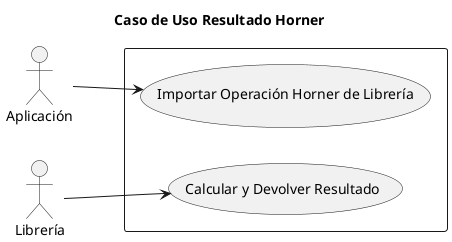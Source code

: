 @startuml

title Caso de Uso Resultado Horner

left to right direction

actor Aplicación as aplication
actor Librería as library

rectangle  {
    usecase "Importar Operación Horner de Librería" as importar
    usecase "Calcular y Devolver Resultado" as calcular

}

aplication --> importar: ""
library --> calcular: ""

@enduml